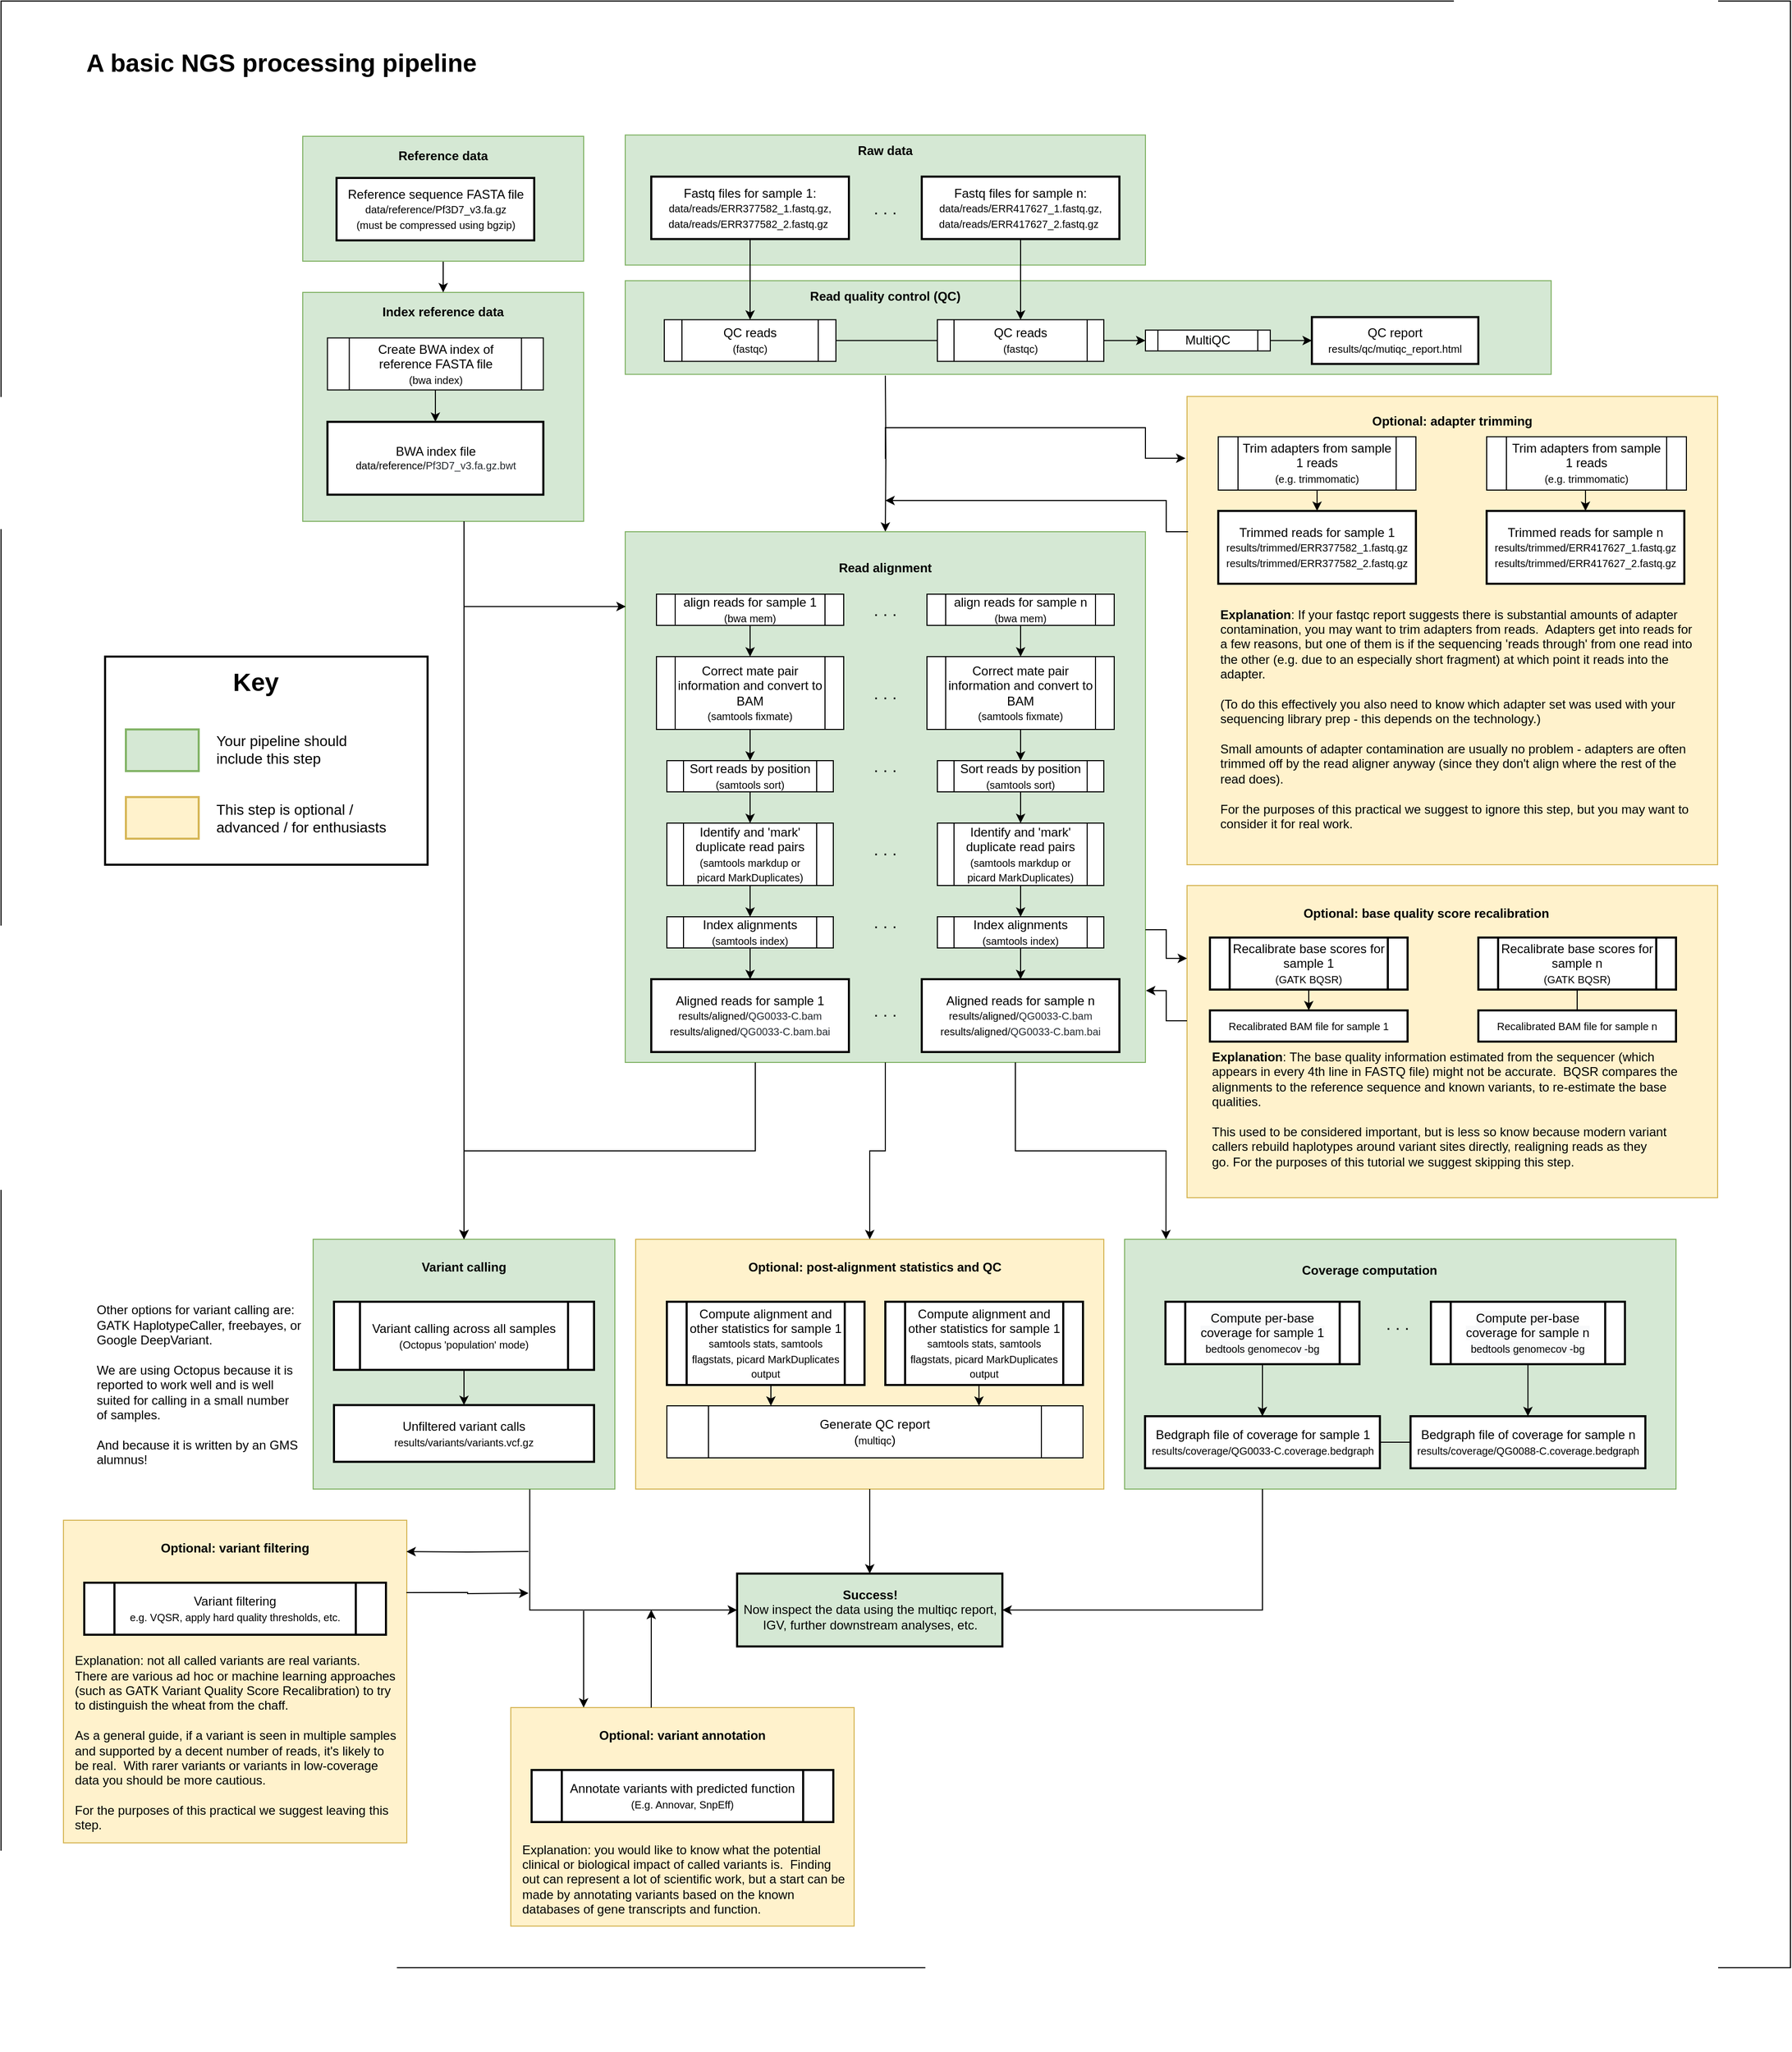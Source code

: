 <mxfile version="15.4.0" type="device"><diagram id="fxJrh484bXetOZvJ3pNJ" name="Page-1"><mxGraphModel dx="2380" dy="1672" grid="1" gridSize="10" guides="1" tooltips="1" connect="1" arrows="1" fold="1" page="1" pageScale="1" pageWidth="2336" pageHeight="1654" math="0" shadow="0"><root><mxCell id="0"/><mxCell id="1" parent="0"/><mxCell id="Qa8R-0oVGtr3kmDPEAH8-1" value="" style="rounded=0;whiteSpace=wrap;html=1;" parent="1" vertex="1"><mxGeometry x="100" y="150" width="1720" height="1890" as="geometry"/></mxCell><mxCell id="f6eWk3jUgXj05mUYYoS8-84" value="" style="rounded=0;whiteSpace=wrap;html=1;fillColor=#d5e8d4;strokeColor=#82b366;" parent="1" vertex="1"><mxGeometry x="700" y="278.75" width="500" height="125" as="geometry"/></mxCell><mxCell id="f6eWk3jUgXj05mUYYoS8-69" value="" style="rounded=0;whiteSpace=wrap;html=1;fillColor=#d5e8d4;strokeColor=#82b366;" parent="1" vertex="1"><mxGeometry x="700" y="418.75" width="890" height="90" as="geometry"/></mxCell><mxCell id="f6eWk3jUgXj05mUYYoS8-78" style="edgeStyle=orthogonalEdgeStyle;rounded=0;orthogonalLoop=1;jettySize=auto;html=1;exitX=0.5;exitY=1;exitDx=0;exitDy=0;" parent="1" source="f6eWk3jUgXj05mUYYoS8-1" target="f6eWk3jUgXj05mUYYoS8-5" edge="1"><mxGeometry relative="1" as="geometry"/></mxCell><mxCell id="f6eWk3jUgXj05mUYYoS8-1" value="Fastq files for sample 1: &lt;font style=&quot;font-size: 10px&quot;&gt;data/reads/&lt;/font&gt;&lt;font style=&quot;font-size: 10px&quot;&gt;&lt;font style=&quot;font-size: 10px&quot;&gt;ERR377582_1.fastq.gz,&lt;/font&gt;&lt;br&gt;&lt;span style=&quot;font-size: 10px&quot;&gt;data/reads/ERR377582_2.fastq.gz&lt;/span&gt;&lt;/font&gt;&amp;nbsp;" style="rounded=0;whiteSpace=wrap;html=1;strokeWidth=2;" parent="1" vertex="1"><mxGeometry x="725" y="318.75" width="190" height="60" as="geometry"/></mxCell><mxCell id="f6eWk3jUgXj05mUYYoS8-83" style="edgeStyle=orthogonalEdgeStyle;rounded=0;orthogonalLoop=1;jettySize=auto;html=1;exitX=1;exitY=0.5;exitDx=0;exitDy=0;entryX=0;entryY=0.5;entryDx=0;entryDy=0;endArrow=none;endFill=0;" parent="1" source="f6eWk3jUgXj05mUYYoS8-5" target="f6eWk3jUgXj05mUYYoS8-6" edge="1"><mxGeometry relative="1" as="geometry"/></mxCell><mxCell id="f6eWk3jUgXj05mUYYoS8-5" value="QC reads&lt;br&gt;&lt;font style=&quot;font-size: 10px&quot;&gt;(fastqc)&lt;/font&gt;" style="shape=process;whiteSpace=wrap;html=1;backgroundOutline=1;" parent="1" vertex="1"><mxGeometry x="737.5" y="456.25" width="165" height="40" as="geometry"/></mxCell><mxCell id="f6eWk3jUgXj05mUYYoS8-82" style="edgeStyle=orthogonalEdgeStyle;rounded=0;orthogonalLoop=1;jettySize=auto;html=1;exitX=1;exitY=0.5;exitDx=0;exitDy=0;entryX=0;entryY=0.5;entryDx=0;entryDy=0;" parent="1" source="f6eWk3jUgXj05mUYYoS8-6" target="f6eWk3jUgXj05mUYYoS8-9" edge="1"><mxGeometry relative="1" as="geometry"/></mxCell><mxCell id="f6eWk3jUgXj05mUYYoS8-6" value="QC reads&lt;br&gt;&lt;font style=&quot;font-size: 10px&quot;&gt;(fastqc)&lt;/font&gt;" style="shape=process;whiteSpace=wrap;html=1;backgroundOutline=1;" parent="1" vertex="1"><mxGeometry x="1000" y="456.25" width="160" height="40" as="geometry"/></mxCell><mxCell id="f6eWk3jUgXj05mUYYoS8-71" style="edgeStyle=orthogonalEdgeStyle;rounded=0;orthogonalLoop=1;jettySize=auto;html=1;exitX=1;exitY=0.5;exitDx=0;exitDy=0;entryX=0;entryY=0.5;entryDx=0;entryDy=0;" parent="1" source="f6eWk3jUgXj05mUYYoS8-9" target="f6eWk3jUgXj05mUYYoS8-50" edge="1"><mxGeometry relative="1" as="geometry"/></mxCell><mxCell id="f6eWk3jUgXj05mUYYoS8-9" value="MultiQC" style="shape=process;whiteSpace=wrap;html=1;backgroundOutline=1;" parent="1" vertex="1"><mxGeometry x="1200" y="466.25" width="120" height="20" as="geometry"/></mxCell><mxCell id="f6eWk3jUgXj05mUYYoS8-50" value="QC report&lt;br&gt;&lt;font style=&quot;font-size: 10px&quot;&gt;results/qc/mutiqc_report.html&lt;/font&gt;" style="rounded=0;whiteSpace=wrap;html=1;strokeWidth=2;" parent="1" vertex="1"><mxGeometry x="1360" y="453.75" width="160" height="45" as="geometry"/></mxCell><mxCell id="f6eWk3jUgXj05mUYYoS8-79" style="edgeStyle=orthogonalEdgeStyle;rounded=0;orthogonalLoop=1;jettySize=auto;html=1;exitX=0.5;exitY=1;exitDx=0;exitDy=0;" parent="1" source="f6eWk3jUgXj05mUYYoS8-60" target="f6eWk3jUgXj05mUYYoS8-6" edge="1"><mxGeometry relative="1" as="geometry"/></mxCell><mxCell id="f6eWk3jUgXj05mUYYoS8-60" value="Fastq files for sample n: &lt;font style=&quot;font-size: 10px&quot;&gt;data/reads/&lt;/font&gt;&lt;font style=&quot;font-size: 10px&quot;&gt;&lt;font style=&quot;font-size: 10px&quot;&gt;ERR417627_1.fastq.gz,&lt;/font&gt;&lt;br&gt;&lt;span style=&quot;font-size: 10px&quot;&gt;data/reads/ERR417627_2.fastq.gz&lt;/span&gt;&lt;/font&gt;&amp;nbsp;" style="rounded=0;whiteSpace=wrap;html=1;strokeWidth=2;" parent="1" vertex="1"><mxGeometry x="985" y="318.75" width="190" height="60" as="geometry"/></mxCell><mxCell id="f6eWk3jUgXj05mUYYoS8-66" value="&lt;font style=&quot;font-size: 16px&quot;&gt;. . .&lt;/font&gt;" style="text;html=1;strokeColor=none;fillColor=none;align=center;verticalAlign=middle;whiteSpace=wrap;rounded=0;" parent="1" vertex="1"><mxGeometry x="920" y="333.75" width="60" height="30" as="geometry"/></mxCell><mxCell id="f6eWk3jUgXj05mUYYoS8-76" value="Read quality control (QC)" style="text;html=1;strokeColor=none;fillColor=none;align=center;verticalAlign=middle;whiteSpace=wrap;rounded=0;fontStyle=1" parent="1" vertex="1"><mxGeometry x="865" y="418.75" width="170" height="30" as="geometry"/></mxCell><mxCell id="f6eWk3jUgXj05mUYYoS8-85" value="Raw data" style="text;html=1;strokeColor=none;fillColor=none;align=center;verticalAlign=middle;whiteSpace=wrap;rounded=0;fontStyle=1" parent="1" vertex="1"><mxGeometry x="865" y="278.75" width="170" height="30" as="geometry"/></mxCell><mxCell id="f6eWk3jUgXj05mUYYoS8-135" value="&lt;b&gt;Success!&lt;/b&gt;&lt;br&gt;Now inspect the data using the multiqc report, IGV, further downstream analyses, etc." style="rounded=0;whiteSpace=wrap;html=1;fillColor=#d5e8d4;strokeColor=#000000;strokeWidth=2;" parent="1" vertex="1"><mxGeometry x="807.5" y="1661.25" width="255" height="70" as="geometry"/></mxCell><mxCell id="Qa8R-0oVGtr3kmDPEAH8-2" value="&lt;font style=&quot;font-size: 24px&quot;&gt;A basic NGS processing pipeline&lt;/font&gt;" style="text;html=1;strokeColor=none;fillColor=none;align=left;verticalAlign=middle;whiteSpace=wrap;rounded=0;fontStyle=1" parent="1" vertex="1"><mxGeometry x="180" y="200" width="550" height="20" as="geometry"/></mxCell><mxCell id="3HXiDdzCar0DGWre1HSs-15" value="" style="group" vertex="1" connectable="0" parent="1"><mxGeometry x="1240" y="530" width="510" height="450" as="geometry"/></mxCell><mxCell id="3HXiDdzCar0DGWre1HSs-6" value="" style="rounded=0;whiteSpace=wrap;html=1;fillColor=#fff2cc;strokeColor=#d6b656;" vertex="1" parent="3HXiDdzCar0DGWre1HSs-15"><mxGeometry width="510" height="450" as="geometry"/></mxCell><mxCell id="3HXiDdzCar0DGWre1HSs-7" value="Optional: adapter trimming" style="text;html=1;strokeColor=none;fillColor=none;align=center;verticalAlign=middle;whiteSpace=wrap;rounded=0;fontStyle=1" vertex="1" parent="3HXiDdzCar0DGWre1HSs-15"><mxGeometry x="170" y="8.75" width="170" height="30" as="geometry"/></mxCell><mxCell id="3HXiDdzCar0DGWre1HSs-23" style="edgeStyle=orthogonalEdgeStyle;rounded=0;orthogonalLoop=1;jettySize=auto;html=1;exitX=0.5;exitY=1;exitDx=0;exitDy=0;entryX=0.5;entryY=0;entryDx=0;entryDy=0;" edge="1" parent="3HXiDdzCar0DGWre1HSs-15" source="3HXiDdzCar0DGWre1HSs-8" target="3HXiDdzCar0DGWre1HSs-11"><mxGeometry relative="1" as="geometry"/></mxCell><mxCell id="3HXiDdzCar0DGWre1HSs-8" value="Trim adapters from sample 1 reads&lt;br&gt;&lt;font style=&quot;font-size: 10px&quot;&gt;(e.g. trimmomatic)&lt;/font&gt;" style="shape=process;whiteSpace=wrap;html=1;backgroundOutline=1;" vertex="1" parent="3HXiDdzCar0DGWre1HSs-15"><mxGeometry x="30" y="38.75" width="190" height="51.25" as="geometry"/></mxCell><mxCell id="3HXiDdzCar0DGWre1HSs-25" style="edgeStyle=orthogonalEdgeStyle;rounded=0;orthogonalLoop=1;jettySize=auto;html=1;exitX=0.5;exitY=1;exitDx=0;exitDy=0;entryX=0.5;entryY=0;entryDx=0;entryDy=0;" edge="1" parent="3HXiDdzCar0DGWre1HSs-15" source="3HXiDdzCar0DGWre1HSs-10" target="3HXiDdzCar0DGWre1HSs-12"><mxGeometry relative="1" as="geometry"/></mxCell><mxCell id="3HXiDdzCar0DGWre1HSs-10" value="Trim adapters from sample 1 reads&lt;br&gt;&lt;font style=&quot;font-size: 10px&quot;&gt;(e.g. trimmomatic)&lt;/font&gt;" style="shape=process;whiteSpace=wrap;html=1;backgroundOutline=1;" vertex="1" parent="3HXiDdzCar0DGWre1HSs-15"><mxGeometry x="288" y="38.75" width="192" height="51.25" as="geometry"/></mxCell><mxCell id="3HXiDdzCar0DGWre1HSs-11" value="Trimmed reads for sample 1&lt;br&gt;&lt;font style=&quot;font-size: 10px&quot;&gt;results/trimmed/ERR377582_1.fastq.gz&lt;span style=&quot;color: rgb(36 , 41 , 47) ; font-family: , &amp;#34;blinkmacsystemfont&amp;#34; , &amp;#34;segoe ui&amp;#34; , &amp;#34;helvetica&amp;#34; , &amp;#34;arial&amp;#34; , sans-serif , &amp;#34;apple color emoji&amp;#34; , &amp;#34;segoe ui emoji&amp;#34; ; text-align: left ; background-color: rgb(255 , 255 , 255)&quot;&gt;&lt;br&gt;&lt;/span&gt;results/trimmed/ERR377582_2.fastq.gz&lt;br&gt;&lt;/font&gt;" style="rounded=0;whiteSpace=wrap;html=1;strokeWidth=2;" vertex="1" parent="3HXiDdzCar0DGWre1HSs-15"><mxGeometry x="30" y="110" width="190" height="70" as="geometry"/></mxCell><mxCell id="3HXiDdzCar0DGWre1HSs-12" value="Trimmed reads for sample n&lt;br&gt;&lt;font style=&quot;font-size: 10px&quot;&gt;results/trimmed/ERR417627_1.fastq.gz&lt;span style=&quot;color: rgb(36 , 41 , 47) ; font-family: , &amp;#34;blinkmacsystemfont&amp;#34; , &amp;#34;segoe ui&amp;#34; , &amp;#34;helvetica&amp;#34; , &amp;#34;arial&amp;#34; , sans-serif , &amp;#34;apple color emoji&amp;#34; , &amp;#34;segoe ui emoji&amp;#34; ; text-align: left ; background-color: rgb(255 , 255 , 255)&quot;&gt;&lt;br&gt;&lt;/span&gt;results/trimmed/ERR417627_2.fastq.gz&lt;br&gt;&lt;/font&gt;" style="rounded=0;whiteSpace=wrap;html=1;strokeWidth=2;" vertex="1" parent="3HXiDdzCar0DGWre1HSs-15"><mxGeometry x="288" y="110" width="190" height="70" as="geometry"/></mxCell><mxCell id="3HXiDdzCar0DGWre1HSs-14" value="&lt;b&gt;Explanation&lt;/b&gt;: If your fastqc report suggests there is substantial amounts of adapter contamination, you may want to trim adapters from reads.&amp;nbsp; Adapters get into reads for a few reasons, but one of them is if the sequencing 'reads through' from one read into the other (e.g. due to an especially short fragment) at which point it reads into the adapter.&lt;br&gt;&lt;br&gt;(To do this effectively you also need to know which adapter set was used with your sequencing library prep - this depends on the technology.)&lt;br&gt;&lt;br&gt;Small amounts of adapter contamination are usually no problem - adapters are often trimmed off by the read aligner anyway (since they don't align where the rest of the read does).&lt;br&gt;&lt;br&gt;For the purposes of this practical we suggest to ignore this step, but you may want to consider it for real work." style="text;html=1;strokeColor=none;fillColor=none;align=left;verticalAlign=middle;whiteSpace=wrap;rounded=0;" vertex="1" parent="3HXiDdzCar0DGWre1HSs-15"><mxGeometry x="30" y="190" width="460" height="240" as="geometry"/></mxCell><mxCell id="3HXiDdzCar0DGWre1HSs-28" value="" style="group" vertex="1" connectable="0" parent="1"><mxGeometry x="1180" y="1340" width="530" height="240" as="geometry"/></mxCell><mxCell id="f6eWk3jUgXj05mUYYoS8-93" value="" style="rounded=0;whiteSpace=wrap;html=1;fillColor=#d5e8d4;strokeColor=#82b366;" parent="3HXiDdzCar0DGWre1HSs-28" vertex="1"><mxGeometry width="530" height="240" as="geometry"/></mxCell><mxCell id="f6eWk3jUgXj05mUYYoS8-94" value="Coverage computation" style="text;html=1;strokeColor=none;fillColor=none;align=center;verticalAlign=middle;whiteSpace=wrap;rounded=0;fontStyle=1" parent="3HXiDdzCar0DGWre1HSs-28" vertex="1"><mxGeometry x="152.13" y="15" width="166.852" height="30" as="geometry"/></mxCell><mxCell id="f6eWk3jUgXj05mUYYoS8-127" value="&lt;span style=&quot;color: rgb(0 , 0 , 0) ; font-family: &amp;#34;helvetica&amp;#34; ; font-style: normal ; font-weight: 400 ; letter-spacing: normal ; text-align: center ; text-indent: 0px ; text-transform: none ; word-spacing: 0px ; background-color: rgb(248 , 249 , 250) ; display: inline ; float: none&quot;&gt;Compute per-base coverage for sample 1&lt;br&gt;&lt;font style=&quot;font-size: 10px&quot;&gt;bedtools genomecov -bg&lt;/font&gt;&lt;br&gt;&lt;/span&gt;" style="shape=process;whiteSpace=wrap;html=1;backgroundOutline=1;strokeWidth=2;align=center;" parent="3HXiDdzCar0DGWre1HSs-28" vertex="1"><mxGeometry x="39.259" y="60" width="186.481" height="60" as="geometry"/></mxCell><mxCell id="f6eWk3jUgXj05mUYYoS8-128" value="&lt;span style=&quot;color: rgb(0 , 0 , 0) ; font-family: &amp;#34;helvetica&amp;#34; ; font-size: 12px ; font-style: normal ; font-weight: 400 ; letter-spacing: normal ; text-align: center ; text-indent: 0px ; text-transform: none ; word-spacing: 0px ; background-color: rgb(248 , 249 , 250) ; display: inline ; float: none&quot;&gt;Compute per-base coverage for sample n&lt;br&gt;&lt;span style=&quot;font-size: 10px&quot;&gt;bedtools genomecov -bg&lt;/span&gt;&lt;br&gt;&lt;/span&gt;" style="shape=process;whiteSpace=wrap;html=1;backgroundOutline=1;strokeWidth=2;align=center;" parent="3HXiDdzCar0DGWre1HSs-28" vertex="1"><mxGeometry x="294.444" y="60" width="186.481" height="60" as="geometry"/></mxCell><mxCell id="f6eWk3jUgXj05mUYYoS8-131" value="Bedgraph file of coverage for sample 1&lt;br&gt;&lt;font style=&quot;font-size: 10px&quot;&gt;results/coverage/QG0033-C.coverage.bedgraph&lt;/font&gt;" style="rounded=0;whiteSpace=wrap;html=1;strokeWidth=2;" parent="3HXiDdzCar0DGWre1HSs-28" vertex="1"><mxGeometry x="19.63" y="170" width="225.741" height="50" as="geometry"/></mxCell><mxCell id="f6eWk3jUgXj05mUYYoS8-133" style="edgeStyle=orthogonalEdgeStyle;rounded=0;orthogonalLoop=1;jettySize=auto;html=1;exitX=0.5;exitY=1;exitDx=0;exitDy=0;endArrow=classic;endFill=1;" parent="3HXiDdzCar0DGWre1HSs-28" source="f6eWk3jUgXj05mUYYoS8-127" target="f6eWk3jUgXj05mUYYoS8-131" edge="1"><mxGeometry relative="1" as="geometry"/></mxCell><mxCell id="f6eWk3jUgXj05mUYYoS8-157" style="edgeStyle=orthogonalEdgeStyle;rounded=0;orthogonalLoop=1;jettySize=auto;html=1;exitX=0;exitY=0.5;exitDx=0;exitDy=0;entryX=1;entryY=0.5;entryDx=0;entryDy=0;endArrow=none;endFill=0;" parent="3HXiDdzCar0DGWre1HSs-28" source="f6eWk3jUgXj05mUYYoS8-132" target="f6eWk3jUgXj05mUYYoS8-131" edge="1"><mxGeometry relative="1" as="geometry"/></mxCell><mxCell id="f6eWk3jUgXj05mUYYoS8-132" value="Bedgraph file of coverage for sample n&lt;br&gt;&lt;font style=&quot;font-size: 10px&quot;&gt;results/coverage/QG0088-C.coverage.bedgraph&lt;/font&gt;" style="rounded=0;whiteSpace=wrap;html=1;strokeWidth=2;" parent="3HXiDdzCar0DGWre1HSs-28" vertex="1"><mxGeometry x="274.815" y="170" width="225.741" height="50" as="geometry"/></mxCell><mxCell id="f6eWk3jUgXj05mUYYoS8-134" style="edgeStyle=orthogonalEdgeStyle;rounded=0;orthogonalLoop=1;jettySize=auto;html=1;exitX=0.5;exitY=1;exitDx=0;exitDy=0;entryX=0.5;entryY=0;entryDx=0;entryDy=0;endArrow=classic;endFill=1;" parent="3HXiDdzCar0DGWre1HSs-28" source="f6eWk3jUgXj05mUYYoS8-128" target="f6eWk3jUgXj05mUYYoS8-132" edge="1"><mxGeometry relative="1" as="geometry"/></mxCell><mxCell id="f6eWk3jUgXj05mUYYoS8-151" value="&lt;font style=&quot;font-size: 16px&quot;&gt;. . .&lt;/font&gt;" style="text;html=1;strokeColor=none;fillColor=none;align=center;verticalAlign=middle;whiteSpace=wrap;rounded=0;" parent="3HXiDdzCar0DGWre1HSs-28" vertex="1"><mxGeometry x="232.611" y="66" width="58.889" height="30" as="geometry"/></mxCell><mxCell id="3HXiDdzCar0DGWre1HSs-29" value="" style="group" vertex="1" connectable="0" parent="1"><mxGeometry x="360" y="1340" width="400" height="350" as="geometry"/></mxCell><mxCell id="f6eWk3jUgXj05mUYYoS8-95" value="" style="rounded=0;whiteSpace=wrap;html=1;fillColor=#d5e8d4;strokeColor=#82b366;" parent="3HXiDdzCar0DGWre1HSs-29" vertex="1"><mxGeometry x="40" width="290" height="240" as="geometry"/></mxCell><mxCell id="f6eWk3jUgXj05mUYYoS8-96" value="Variant calling" style="text;html=1;strokeColor=none;fillColor=none;align=center;verticalAlign=middle;whiteSpace=wrap;rounded=0;fontStyle=1" parent="3HXiDdzCar0DGWre1HSs-29" vertex="1"><mxGeometry x="100" y="10.909" width="170" height="32.727" as="geometry"/></mxCell><mxCell id="f6eWk3jUgXj05mUYYoS8-116" value="Variant calling across all samples&lt;br&gt;&lt;font style=&quot;font-size: 10px&quot;&gt;(Octopus 'population' mode)&lt;/font&gt;" style="shape=process;whiteSpace=wrap;html=1;backgroundOutline=1;strokeWidth=2;align=center;" parent="3HXiDdzCar0DGWre1HSs-29" vertex="1"><mxGeometry x="60" y="60" width="250" height="65.45" as="geometry"/></mxCell><mxCell id="f6eWk3jUgXj05mUYYoS8-118" value="Unfiltered variant calls&lt;br&gt;&lt;font style=&quot;font-size: 10px&quot;&gt;results/variants/variants.vcf.gz&lt;/font&gt;" style="rounded=0;whiteSpace=wrap;html=1;strokeWidth=2;" parent="3HXiDdzCar0DGWre1HSs-29" vertex="1"><mxGeometry x="60" y="159.27" width="250" height="54.55" as="geometry"/></mxCell><mxCell id="f6eWk3jUgXj05mUYYoS8-119" style="edgeStyle=orthogonalEdgeStyle;rounded=0;orthogonalLoop=1;jettySize=auto;html=1;exitX=0.5;exitY=1;exitDx=0;exitDy=0;entryX=0.5;entryY=0;entryDx=0;entryDy=0;endArrow=classic;endFill=1;" parent="3HXiDdzCar0DGWre1HSs-29" source="f6eWk3jUgXj05mUYYoS8-116" target="f6eWk3jUgXj05mUYYoS8-118" edge="1"><mxGeometry relative="1" as="geometry"/></mxCell><mxCell id="3HXiDdzCar0DGWre1HSs-36" value="" style="group" vertex="1" connectable="0" parent="1"><mxGeometry x="390" y="430" width="270" height="318.75" as="geometry"/></mxCell><mxCell id="3HXiDdzCar0DGWre1HSs-48" value="" style="group" vertex="1" connectable="0" parent="3HXiDdzCar0DGWre1HSs-36"><mxGeometry width="270" height="220" as="geometry"/></mxCell><mxCell id="3HXiDdzCar0DGWre1HSs-37" value="" style="rounded=0;whiteSpace=wrap;html=1;fillColor=#d5e8d4;strokeColor=#82b366;" vertex="1" parent="3HXiDdzCar0DGWre1HSs-48"><mxGeometry width="270" height="220" as="geometry"/></mxCell><mxCell id="3HXiDdzCar0DGWre1HSs-39" value="Create BWA index of reference FASTA file&lt;br&gt;&lt;font style=&quot;font-size: 10px&quot;&gt;(bwa index)&lt;/font&gt;" style="shape=process;whiteSpace=wrap;html=1;backgroundOutline=1;" vertex="1" parent="3HXiDdzCar0DGWre1HSs-48"><mxGeometry x="23.75" y="43.75" width="207.5" height="50" as="geometry"/></mxCell><mxCell id="3HXiDdzCar0DGWre1HSs-41" value="&lt;font&gt;BWA index file&lt;/font&gt;&lt;font style=&quot;font-size: 10px&quot;&gt;&lt;span style=&quot;text-align: left&quot;&gt;&lt;br&gt;&lt;div style=&quot;text-align: left&quot;&gt;&lt;span style=&quot;color: rgb(0 , 0 , 0) ; text-align: center&quot;&gt;data/reference/&lt;/span&gt;&lt;span style=&quot;text-align: center ; background-color: rgb(255 , 255 , 255)&quot;&gt;&lt;font color=&quot;#24292f&quot;&gt;Pf3D7_v3.fa.gz.bwt&lt;/font&gt;&lt;/span&gt;&lt;/div&gt;&lt;/span&gt;&lt;/font&gt;" style="rounded=0;whiteSpace=wrap;html=1;strokeWidth=2;" vertex="1" parent="3HXiDdzCar0DGWre1HSs-48"><mxGeometry x="23.75" y="124.38" width="207.5" height="70" as="geometry"/></mxCell><mxCell id="3HXiDdzCar0DGWre1HSs-42" style="edgeStyle=orthogonalEdgeStyle;rounded=0;orthogonalLoop=1;jettySize=auto;html=1;exitX=0.5;exitY=1;exitDx=0;exitDy=0;entryX=0.5;entryY=0;entryDx=0;entryDy=0;endArrow=classic;endFill=1;" edge="1" parent="3HXiDdzCar0DGWre1HSs-48" source="3HXiDdzCar0DGWre1HSs-39" target="3HXiDdzCar0DGWre1HSs-41"><mxGeometry relative="1" as="geometry"/></mxCell><mxCell id="3HXiDdzCar0DGWre1HSs-43" value="Index reference data" style="text;html=1;strokeColor=none;fillColor=none;align=center;verticalAlign=middle;whiteSpace=wrap;rounded=0;fontStyle=1" vertex="1" parent="3HXiDdzCar0DGWre1HSs-48"><mxGeometry x="50" y="3.75" width="170" height="30" as="geometry"/></mxCell><mxCell id="3HXiDdzCar0DGWre1HSs-45" style="edgeStyle=orthogonalEdgeStyle;rounded=0;orthogonalLoop=1;jettySize=auto;html=1;exitX=0.5;exitY=1;exitDx=0;exitDy=0;entryX=0.5;entryY=0;entryDx=0;entryDy=0;" edge="1" parent="1" source="f6eWk3jUgXj05mUYYoS8-104" target="3HXiDdzCar0DGWre1HSs-37"><mxGeometry relative="1" as="geometry"/></mxCell><mxCell id="f6eWk3jUgXj05mUYYoS8-104" value="" style="rounded=0;whiteSpace=wrap;html=1;fillColor=#d5e8d4;strokeColor=#82b366;" parent="1" vertex="1"><mxGeometry x="390" y="280" width="270" height="120" as="geometry"/></mxCell><mxCell id="f6eWk3jUgXj05mUYYoS8-97" value="&lt;font&gt;Reference sequence FASTA file&lt;br&gt;&lt;/font&gt;&lt;span style=&quot;font-size: 10px&quot;&gt;data/reference/Pf3D7_v3.fa.gz&lt;br&gt;(must be compressed using bgzip)&lt;br&gt;&lt;/span&gt;" style="rounded=0;whiteSpace=wrap;html=1;strokeWidth=2;" parent="1" vertex="1"><mxGeometry x="422.5" y="320" width="190" height="60" as="geometry"/></mxCell><mxCell id="f6eWk3jUgXj05mUYYoS8-110" style="edgeStyle=orthogonalEdgeStyle;rounded=0;orthogonalLoop=1;jettySize=auto;html=1;exitX=0.5;exitY=1;exitDx=0;exitDy=0;entryX=0.5;entryY=0;entryDx=0;entryDy=0;endArrow=classic;endFill=1;" parent="1" source="f6eWk3jUgXj05mUYYoS8-101" edge="1"><mxGeometry relative="1" as="geometry"><mxPoint x="517.5" y="498.75" as="targetPoint"/></mxGeometry></mxCell><mxCell id="f6eWk3jUgXj05mUYYoS8-105" value="Reference data" style="text;html=1;strokeColor=none;fillColor=none;align=center;verticalAlign=middle;whiteSpace=wrap;rounded=0;fontStyle=1" parent="1" vertex="1"><mxGeometry x="440" y="283.75" width="170" height="30" as="geometry"/></mxCell><mxCell id="3HXiDdzCar0DGWre1HSs-46" value="" style="endArrow=classic;html=1;rounded=0;edgeStyle=orthogonalEdgeStyle;entryX=0.5;entryY=0;entryDx=0;entryDy=0;" edge="1" parent="1" target="f6eWk3jUgXj05mUYYoS8-72"><mxGeometry width="50" height="50" relative="1" as="geometry"><mxPoint x="950" y="510" as="sourcePoint"/><mxPoint x="890" y="570" as="targetPoint"/></mxGeometry></mxCell><mxCell id="3HXiDdzCar0DGWre1HSs-50" value="" style="group" vertex="1" connectable="0" parent="1"><mxGeometry x="960" y="660" width="250" height="510" as="geometry"/></mxCell><mxCell id="3HXiDdzCar0DGWre1HSs-30" value="" style="group" vertex="1" connectable="0" parent="3HXiDdzCar0DGWre1HSs-50"><mxGeometry x="-250" width="500" height="510" as="geometry"/></mxCell><mxCell id="f6eWk3jUgXj05mUYYoS8-72" value="" style="rounded=0;whiteSpace=wrap;html=1;fillColor=#d5e8d4;strokeColor=#82b366;" parent="3HXiDdzCar0DGWre1HSs-30" vertex="1"><mxGeometry x="-10" width="500" height="510" as="geometry"/></mxCell><mxCell id="f6eWk3jUgXj05mUYYoS8-16" value="align reads for sample 1&lt;br&gt;&lt;font style=&quot;font-size: 10px&quot;&gt;(bwa mem)&lt;/font&gt;" style="shape=process;whiteSpace=wrap;html=1;backgroundOutline=1;" parent="3HXiDdzCar0DGWre1HSs-30" vertex="1"><mxGeometry x="20" y="60" width="180" height="30" as="geometry"/></mxCell><mxCell id="f6eWk3jUgXj05mUYYoS8-28" value="Sort reads by position&lt;br&gt;&lt;font style=&quot;font-size: 10px&quot;&gt;(samtools sort)&lt;/font&gt;" style="shape=process;whiteSpace=wrap;html=1;backgroundOutline=1;" parent="3HXiDdzCar0DGWre1HSs-30" vertex="1"><mxGeometry x="30" y="220" width="160" height="30" as="geometry"/></mxCell><mxCell id="f6eWk3jUgXj05mUYYoS8-41" style="edgeStyle=orthogonalEdgeStyle;rounded=0;orthogonalLoop=1;jettySize=auto;html=1;exitX=0.5;exitY=1;exitDx=0;exitDy=0;entryX=0.5;entryY=0;entryDx=0;entryDy=0;" parent="3HXiDdzCar0DGWre1HSs-30" source="f6eWk3jUgXj05mUYYoS8-34" target="f6eWk3jUgXj05mUYYoS8-28" edge="1"><mxGeometry relative="1" as="geometry"/></mxCell><mxCell id="f6eWk3jUgXj05mUYYoS8-34" value="Correct mate pair information and convert to BAM&lt;br&gt;&lt;font style=&quot;font-size: 10px&quot;&gt;(samtools fixmate)&lt;/font&gt;" style="shape=process;whiteSpace=wrap;html=1;backgroundOutline=1;" parent="3HXiDdzCar0DGWre1HSs-30" vertex="1"><mxGeometry x="20" y="120" width="180" height="70" as="geometry"/></mxCell><mxCell id="f6eWk3jUgXj05mUYYoS8-25" style="edgeStyle=orthogonalEdgeStyle;rounded=0;orthogonalLoop=1;jettySize=auto;html=1;exitX=0.5;exitY=1;exitDx=0;exitDy=0;entryX=0.5;entryY=0;entryDx=0;entryDy=0;" parent="3HXiDdzCar0DGWre1HSs-30" source="f6eWk3jUgXj05mUYYoS8-16" target="f6eWk3jUgXj05mUYYoS8-34" edge="1"><mxGeometry relative="1" as="geometry"><mxPoint x="110" y="107.8" as="targetPoint"/></mxGeometry></mxCell><mxCell id="f6eWk3jUgXj05mUYYoS8-37" value="Identify and 'mark' duplicate read pairs&lt;br&gt;&lt;font style=&quot;font-size: 10px&quot;&gt;(samtools markdup or picard MarkDuplicates)&lt;/font&gt;" style="shape=process;whiteSpace=wrap;html=1;backgroundOutline=1;" parent="3HXiDdzCar0DGWre1HSs-30" vertex="1"><mxGeometry x="30" y="280" width="160" height="60" as="geometry"/></mxCell><mxCell id="f6eWk3jUgXj05mUYYoS8-42" style="edgeStyle=orthogonalEdgeStyle;rounded=0;orthogonalLoop=1;jettySize=auto;html=1;exitX=0.5;exitY=1;exitDx=0;exitDy=0;entryX=0.5;entryY=0;entryDx=0;entryDy=0;" parent="3HXiDdzCar0DGWre1HSs-30" source="f6eWk3jUgXj05mUYYoS8-28" target="f6eWk3jUgXj05mUYYoS8-37" edge="1"><mxGeometry relative="1" as="geometry"/></mxCell><mxCell id="f6eWk3jUgXj05mUYYoS8-44" value="Sort reads by position&lt;br&gt;&lt;font style=&quot;font-size: 10px&quot;&gt;(samtools sort)&lt;/font&gt;" style="shape=process;whiteSpace=wrap;html=1;backgroundOutline=1;" parent="3HXiDdzCar0DGWre1HSs-30" vertex="1"><mxGeometry x="290" y="220" width="160" height="30" as="geometry"/></mxCell><mxCell id="f6eWk3jUgXj05mUYYoS8-45" style="edgeStyle=orthogonalEdgeStyle;rounded=0;orthogonalLoop=1;jettySize=auto;html=1;exitX=0.5;exitY=1;exitDx=0;exitDy=0;entryX=0.5;entryY=0;entryDx=0;entryDy=0;" parent="3HXiDdzCar0DGWre1HSs-30" source="f6eWk3jUgXj05mUYYoS8-46" target="f6eWk3jUgXj05mUYYoS8-44" edge="1"><mxGeometry relative="1" as="geometry"/></mxCell><mxCell id="f6eWk3jUgXj05mUYYoS8-46" value="Correct mate pair information and convert to BAM&lt;br&gt;&lt;font style=&quot;font-size: 10px&quot;&gt;(samtools fixmate)&lt;/font&gt;" style="shape=process;whiteSpace=wrap;html=1;backgroundOutline=1;" parent="3HXiDdzCar0DGWre1HSs-30" vertex="1"><mxGeometry x="280" y="120" width="180" height="70" as="geometry"/></mxCell><mxCell id="f6eWk3jUgXj05mUYYoS8-47" value="Identify and 'mark' duplicate read pairs&lt;br&gt;&lt;font style=&quot;font-size: 10px&quot;&gt;(samtools markdup or picard MarkDuplicates)&lt;/font&gt;" style="shape=process;whiteSpace=wrap;html=1;backgroundOutline=1;" parent="3HXiDdzCar0DGWre1HSs-30" vertex="1"><mxGeometry x="290" y="280" width="160" height="60" as="geometry"/></mxCell><mxCell id="f6eWk3jUgXj05mUYYoS8-43" style="edgeStyle=orthogonalEdgeStyle;rounded=0;orthogonalLoop=1;jettySize=auto;html=1;exitX=0.5;exitY=1;exitDx=0;exitDy=0;entryX=0.5;entryY=0;entryDx=0;entryDy=0;" parent="3HXiDdzCar0DGWre1HSs-30" source="f6eWk3jUgXj05mUYYoS8-44" target="f6eWk3jUgXj05mUYYoS8-47" edge="1"><mxGeometry relative="1" as="geometry"/></mxCell><mxCell id="f6eWk3jUgXj05mUYYoS8-49" style="edgeStyle=orthogonalEdgeStyle;rounded=0;orthogonalLoop=1;jettySize=auto;html=1;exitX=0.5;exitY=1;exitDx=0;exitDy=0;entryX=0.5;entryY=0;entryDx=0;entryDy=0;" parent="3HXiDdzCar0DGWre1HSs-30" source="f6eWk3jUgXj05mUYYoS8-48" target="f6eWk3jUgXj05mUYYoS8-46" edge="1"><mxGeometry relative="1" as="geometry"/></mxCell><mxCell id="f6eWk3jUgXj05mUYYoS8-48" value="align reads for sample n&lt;br&gt;&lt;font style=&quot;font-size: 10px&quot;&gt;(bwa mem)&lt;/font&gt;" style="shape=process;whiteSpace=wrap;html=1;backgroundOutline=1;" parent="3HXiDdzCar0DGWre1HSs-30" vertex="1"><mxGeometry x="280" y="60" width="180" height="30" as="geometry"/></mxCell><mxCell id="f6eWk3jUgXj05mUYYoS8-52" value="&lt;font&gt;Index alignments&lt;br&gt;&lt;font style=&quot;font-size: 10px&quot;&gt;(samtools index)&lt;/font&gt;&lt;br&gt;&lt;/font&gt;" style="shape=process;whiteSpace=wrap;html=1;backgroundOutline=1;" parent="3HXiDdzCar0DGWre1HSs-30" vertex="1"><mxGeometry x="30" y="370" width="160" height="30" as="geometry"/></mxCell><mxCell id="f6eWk3jUgXj05mUYYoS8-53" style="edgeStyle=orthogonalEdgeStyle;rounded=0;orthogonalLoop=1;jettySize=auto;html=1;exitX=0.5;exitY=1;exitDx=0;exitDy=0;entryX=0.5;entryY=0;entryDx=0;entryDy=0;" parent="3HXiDdzCar0DGWre1HSs-30" source="f6eWk3jUgXj05mUYYoS8-37" target="f6eWk3jUgXj05mUYYoS8-52" edge="1"><mxGeometry relative="1" as="geometry"/></mxCell><mxCell id="f6eWk3jUgXj05mUYYoS8-54" value="&lt;font&gt;Index alignments&lt;br&gt;&lt;font style=&quot;font-size: 10px&quot;&gt;(samtools index)&lt;/font&gt;&lt;br&gt;&lt;/font&gt;" style="shape=process;whiteSpace=wrap;html=1;backgroundOutline=1;" parent="3HXiDdzCar0DGWre1HSs-30" vertex="1"><mxGeometry x="290" y="370" width="160" height="30" as="geometry"/></mxCell><mxCell id="f6eWk3jUgXj05mUYYoS8-55" style="edgeStyle=orthogonalEdgeStyle;rounded=0;orthogonalLoop=1;jettySize=auto;html=1;exitX=0.5;exitY=1;exitDx=0;exitDy=0;entryX=0.5;entryY=0;entryDx=0;entryDy=0;" parent="3HXiDdzCar0DGWre1HSs-30" source="f6eWk3jUgXj05mUYYoS8-47" target="f6eWk3jUgXj05mUYYoS8-54" edge="1"><mxGeometry relative="1" as="geometry"/></mxCell><mxCell id="f6eWk3jUgXj05mUYYoS8-56" value="Aligned reads for sample 1&lt;br&gt;&lt;font style=&quot;font-size: 10px&quot;&gt;results/aligned/&lt;span style=&quot;color: rgb(36 , 41 , 47) ; font-family: , &amp;#34;blinkmacsystemfont&amp;#34; , &amp;#34;segoe ui&amp;#34; , &amp;#34;helvetica&amp;#34; , &amp;#34;arial&amp;#34; , sans-serif , &amp;#34;apple color emoji&amp;#34; , &amp;#34;segoe ui emoji&amp;#34; ; text-align: left ; background-color: rgb(255 , 255 , 255)&quot;&gt;QG0033-C.bam&lt;br&gt;&lt;/span&gt;results/aligned/&lt;span style=&quot;color: rgb(36 , 41 , 47) ; font-family: , &amp;#34;blinkmacsystemfont&amp;#34; , &amp;#34;segoe ui&amp;#34; , &amp;#34;helvetica&amp;#34; , &amp;#34;arial&amp;#34; , sans-serif , &amp;#34;apple color emoji&amp;#34; , &amp;#34;segoe ui emoji&amp;#34; ; text-align: left ; background-color: rgb(255 , 255 , 255)&quot;&gt;QG0033-C.bam.bai&lt;/span&gt;&lt;/font&gt;" style="rounded=0;whiteSpace=wrap;html=1;strokeWidth=2;" parent="3HXiDdzCar0DGWre1HSs-30" vertex="1"><mxGeometry x="15" y="430" width="190" height="70" as="geometry"/></mxCell><mxCell id="f6eWk3jUgXj05mUYYoS8-57" style="edgeStyle=orthogonalEdgeStyle;rounded=0;orthogonalLoop=1;jettySize=auto;html=1;exitX=0.5;exitY=1;exitDx=0;exitDy=0;entryX=0.5;entryY=0;entryDx=0;entryDy=0;" parent="3HXiDdzCar0DGWre1HSs-30" source="f6eWk3jUgXj05mUYYoS8-52" target="f6eWk3jUgXj05mUYYoS8-56" edge="1"><mxGeometry relative="1" as="geometry"/></mxCell><mxCell id="f6eWk3jUgXj05mUYYoS8-67" value="&lt;font style=&quot;font-size: 16px&quot;&gt;. . .&lt;/font&gt;" style="text;html=1;strokeColor=none;fillColor=none;align=center;verticalAlign=middle;whiteSpace=wrap;rounded=0;" parent="3HXiDdzCar0DGWre1HSs-30" vertex="1"><mxGeometry x="210" y="445" width="60" height="30" as="geometry"/></mxCell><mxCell id="f6eWk3jUgXj05mUYYoS8-68" value="Aligned reads for sample n&lt;br&gt;&lt;font style=&quot;font-size: 10px&quot;&gt;results/aligned/&lt;span style=&quot;color: rgb(36 , 41 , 47) ; font-family: , &amp;#34;blinkmacsystemfont&amp;#34; , &amp;#34;segoe ui&amp;#34; , &amp;#34;helvetica&amp;#34; , &amp;#34;arial&amp;#34; , sans-serif , &amp;#34;apple color emoji&amp;#34; , &amp;#34;segoe ui emoji&amp;#34; ; text-align: left ; background-color: rgb(255 , 255 , 255)&quot;&gt;QG0033-C.bam&lt;br&gt;&lt;/span&gt;results/aligned/&lt;span style=&quot;color: rgb(36 , 41 , 47) ; font-family: , &amp;#34;blinkmacsystemfont&amp;#34; , &amp;#34;segoe ui&amp;#34; , &amp;#34;helvetica&amp;#34; , &amp;#34;arial&amp;#34; , sans-serif , &amp;#34;apple color emoji&amp;#34; , &amp;#34;segoe ui emoji&amp;#34; ; text-align: left ; background-color: rgb(255 , 255 , 255)&quot;&gt;QG0033-C.bam.bai&lt;/span&gt;&lt;/font&gt;" style="rounded=0;whiteSpace=wrap;html=1;strokeWidth=2;" parent="3HXiDdzCar0DGWre1HSs-30" vertex="1"><mxGeometry x="275" y="430" width="190" height="70" as="geometry"/></mxCell><mxCell id="f6eWk3jUgXj05mUYYoS8-74" style="edgeStyle=orthogonalEdgeStyle;rounded=0;orthogonalLoop=1;jettySize=auto;html=1;exitX=0.5;exitY=1;exitDx=0;exitDy=0;entryX=0.5;entryY=0;entryDx=0;entryDy=0;" parent="3HXiDdzCar0DGWre1HSs-30" source="f6eWk3jUgXj05mUYYoS8-54" target="f6eWk3jUgXj05mUYYoS8-68" edge="1"><mxGeometry relative="1" as="geometry"/></mxCell><mxCell id="f6eWk3jUgXj05mUYYoS8-77" value="Read alignment" style="text;html=1;strokeColor=none;fillColor=none;align=center;verticalAlign=middle;whiteSpace=wrap;rounded=0;fontStyle=1" parent="3HXiDdzCar0DGWre1HSs-30" vertex="1"><mxGeometry x="155" y="20" width="170" height="30" as="geometry"/></mxCell><mxCell id="f6eWk3jUgXj05mUYYoS8-88" value="&lt;font style=&quot;font-size: 16px&quot;&gt;. . .&lt;/font&gt;" style="text;html=1;strokeColor=none;fillColor=none;align=center;verticalAlign=middle;whiteSpace=wrap;rounded=0;" parent="3HXiDdzCar0DGWre1HSs-30" vertex="1"><mxGeometry x="210" y="60" width="60" height="30" as="geometry"/></mxCell><mxCell id="f6eWk3jUgXj05mUYYoS8-89" value="&lt;font style=&quot;font-size: 16px&quot;&gt;. . .&lt;/font&gt;" style="text;html=1;strokeColor=none;fillColor=none;align=center;verticalAlign=middle;whiteSpace=wrap;rounded=0;" parent="3HXiDdzCar0DGWre1HSs-30" vertex="1"><mxGeometry x="210" y="140" width="60" height="30" as="geometry"/></mxCell><mxCell id="f6eWk3jUgXj05mUYYoS8-90" value="&lt;font style=&quot;font-size: 16px&quot;&gt;. . .&lt;/font&gt;" style="text;html=1;strokeColor=none;fillColor=none;align=center;verticalAlign=middle;whiteSpace=wrap;rounded=0;" parent="3HXiDdzCar0DGWre1HSs-30" vertex="1"><mxGeometry x="210" y="210" width="60" height="30" as="geometry"/></mxCell><mxCell id="f6eWk3jUgXj05mUYYoS8-91" value="&lt;font style=&quot;font-size: 16px&quot;&gt;. . .&lt;/font&gt;" style="text;html=1;strokeColor=none;fillColor=none;align=center;verticalAlign=middle;whiteSpace=wrap;rounded=0;" parent="3HXiDdzCar0DGWre1HSs-30" vertex="1"><mxGeometry x="210" y="290" width="60" height="30" as="geometry"/></mxCell><mxCell id="f6eWk3jUgXj05mUYYoS8-92" value="&lt;font style=&quot;font-size: 16px&quot;&gt;. . .&lt;/font&gt;" style="text;html=1;strokeColor=none;fillColor=none;align=center;verticalAlign=middle;whiteSpace=wrap;rounded=0;" parent="3HXiDdzCar0DGWre1HSs-30" vertex="1"><mxGeometry x="210" y="360" width="60" height="30" as="geometry"/></mxCell><mxCell id="3HXiDdzCar0DGWre1HSs-51" value="" style="endArrow=classic;html=1;rounded=0;edgeStyle=orthogonalEdgeStyle;entryX=-0.003;entryY=0.132;entryDx=0;entryDy=0;entryPerimeter=0;" edge="1" parent="1" target="3HXiDdzCar0DGWre1HSs-6"><mxGeometry width="50" height="50" relative="1" as="geometry"><mxPoint x="950" y="590" as="sourcePoint"/><mxPoint x="1000" y="540" as="targetPoint"/><Array as="points"><mxPoint x="950" y="560"/><mxPoint x="1200" y="560"/><mxPoint x="1200" y="589"/></Array></mxGeometry></mxCell><mxCell id="3HXiDdzCar0DGWre1HSs-53" value="" style="group;fillColor=#fff2cc;strokeColor=#d6b656;" vertex="1" connectable="0" parent="1"><mxGeometry x="710" y="1340" width="450" height="240" as="geometry"/></mxCell><mxCell id="3HXiDdzCar0DGWre1HSs-54" value="" style="rounded=0;whiteSpace=wrap;html=1;fillColor=#fff2cc;strokeColor=#d6b656;" vertex="1" parent="3HXiDdzCar0DGWre1HSs-53"><mxGeometry width="450" height="240" as="geometry"/></mxCell><mxCell id="3HXiDdzCar0DGWre1HSs-55" value="Optional: post-alignment statistics and QC" style="text;html=1;strokeColor=none;fillColor=none;align=center;verticalAlign=middle;whiteSpace=wrap;rounded=0;fontStyle=1" vertex="1" parent="3HXiDdzCar0DGWre1HSs-53"><mxGeometry x="95" y="10.91" width="270" height="32.73" as="geometry"/></mxCell><mxCell id="3HXiDdzCar0DGWre1HSs-62" style="edgeStyle=orthogonalEdgeStyle;rounded=0;orthogonalLoop=1;jettySize=auto;html=1;exitX=0.5;exitY=1;exitDx=0;exitDy=0;entryX=0.25;entryY=0;entryDx=0;entryDy=0;" edge="1" parent="3HXiDdzCar0DGWre1HSs-53" source="3HXiDdzCar0DGWre1HSs-56" target="3HXiDdzCar0DGWre1HSs-60"><mxGeometry relative="1" as="geometry"/></mxCell><mxCell id="3HXiDdzCar0DGWre1HSs-56" value="Compute alignment and other statistics for sample 1&lt;br&gt;&lt;font style=&quot;font-size: 10px&quot;&gt;samtools stats, samtools flagstats, picard MarkDuplicates output&lt;/font&gt;" style="shape=process;whiteSpace=wrap;html=1;backgroundOutline=1;strokeWidth=2;align=center;" vertex="1" parent="3HXiDdzCar0DGWre1HSs-53"><mxGeometry x="30" y="60" width="190" height="80" as="geometry"/></mxCell><mxCell id="3HXiDdzCar0DGWre1HSs-63" style="edgeStyle=orthogonalEdgeStyle;rounded=0;orthogonalLoop=1;jettySize=auto;html=1;exitX=0.5;exitY=1;exitDx=0;exitDy=0;entryX=0.75;entryY=0;entryDx=0;entryDy=0;" edge="1" parent="3HXiDdzCar0DGWre1HSs-53" source="3HXiDdzCar0DGWre1HSs-59" target="3HXiDdzCar0DGWre1HSs-60"><mxGeometry relative="1" as="geometry"/></mxCell><mxCell id="3HXiDdzCar0DGWre1HSs-59" value="Compute alignment and other statistics for sample 1&lt;br&gt;&lt;font style=&quot;font-size: 10px&quot;&gt;samtools stats, samtools flagstats, picard MarkDuplicates output&lt;/font&gt;" style="shape=process;whiteSpace=wrap;html=1;backgroundOutline=1;strokeWidth=2;align=center;" vertex="1" parent="3HXiDdzCar0DGWre1HSs-53"><mxGeometry x="240" y="60" width="190" height="80" as="geometry"/></mxCell><mxCell id="3HXiDdzCar0DGWre1HSs-60" value="Generate QC report&lt;br&gt;(&lt;font style=&quot;font-size: 10px&quot;&gt;multiqc&lt;/font&gt;)" style="shape=process;whiteSpace=wrap;html=1;backgroundOutline=1;" vertex="1" parent="3HXiDdzCar0DGWre1HSs-53"><mxGeometry x="30" y="160" width="400" height="50" as="geometry"/></mxCell><mxCell id="3HXiDdzCar0DGWre1HSs-64" style="edgeStyle=orthogonalEdgeStyle;rounded=0;orthogonalLoop=1;jettySize=auto;html=1;exitX=0.25;exitY=1;exitDx=0;exitDy=0;entryX=0.5;entryY=0;entryDx=0;entryDy=0;" edge="1" parent="1" source="f6eWk3jUgXj05mUYYoS8-72" target="f6eWk3jUgXj05mUYYoS8-95"><mxGeometry relative="1" as="geometry"/></mxCell><mxCell id="3HXiDdzCar0DGWre1HSs-65" style="edgeStyle=orthogonalEdgeStyle;rounded=0;orthogonalLoop=1;jettySize=auto;html=1;exitX=0.5;exitY=1;exitDx=0;exitDy=0;entryX=0.5;entryY=0;entryDx=0;entryDy=0;" edge="1" parent="1" source="f6eWk3jUgXj05mUYYoS8-72" target="3HXiDdzCar0DGWre1HSs-54"><mxGeometry relative="1" as="geometry"/></mxCell><mxCell id="3HXiDdzCar0DGWre1HSs-66" style="edgeStyle=orthogonalEdgeStyle;rounded=0;orthogonalLoop=1;jettySize=auto;html=1;exitX=0.75;exitY=1;exitDx=0;exitDy=0;entryX=0.075;entryY=0;entryDx=0;entryDy=0;entryPerimeter=0;" edge="1" parent="1" source="f6eWk3jUgXj05mUYYoS8-72" target="f6eWk3jUgXj05mUYYoS8-93"><mxGeometry relative="1" as="geometry"/></mxCell><mxCell id="3HXiDdzCar0DGWre1HSs-68" value="Other options for variant calling are: GATK HaplotypeCaller, freebayes, or Google DeepVariant.&lt;br&gt;&lt;br&gt;We are using Octopus because it is reported to work well and is well suited for calling in a small number of samples. &lt;br&gt;&lt;br&gt;And because it is written by an GMS alumnus!" style="text;html=1;strokeColor=none;fillColor=none;align=left;verticalAlign=middle;whiteSpace=wrap;rounded=0;" vertex="1" parent="1"><mxGeometry x="190" y="1400" width="200" height="160" as="geometry"/></mxCell><mxCell id="3HXiDdzCar0DGWre1HSs-77" value="" style="group" vertex="1" connectable="0" parent="1"><mxGeometry x="160" y="1610" width="330" height="330" as="geometry"/></mxCell><mxCell id="3HXiDdzCar0DGWre1HSs-71" value="" style="rounded=0;whiteSpace=wrap;html=1;fillColor=#fff2cc;strokeColor=#d6b656;" vertex="1" parent="3HXiDdzCar0DGWre1HSs-77"><mxGeometry width="330" height="310" as="geometry"/></mxCell><mxCell id="3HXiDdzCar0DGWre1HSs-72" value="Optional: variant filtering" style="text;html=1;strokeColor=none;fillColor=none;align=center;verticalAlign=middle;whiteSpace=wrap;rounded=0;fontStyle=1" vertex="1" parent="3HXiDdzCar0DGWre1HSs-77"><mxGeometry x="80" y="10.909" width="170" height="32.727" as="geometry"/></mxCell><mxCell id="3HXiDdzCar0DGWre1HSs-73" value="Variant filtering&lt;br&gt;&lt;font style=&quot;font-size: 10px&quot;&gt;e.g. VQSR, apply hard quality thresholds, etc.&lt;/font&gt;" style="shape=process;whiteSpace=wrap;html=1;backgroundOutline=1;strokeWidth=2;align=center;" vertex="1" parent="3HXiDdzCar0DGWre1HSs-77"><mxGeometry x="20" y="60" width="290" height="50" as="geometry"/></mxCell><mxCell id="3HXiDdzCar0DGWre1HSs-76" value="Explanation: not all called variants are real variants.&amp;nbsp; There are various ad hoc or machine learning approaches (such as GATK Variant Quality Score Recalibration) to try to distinguish the wheat from the chaff.&amp;nbsp;&lt;br&gt;&lt;br&gt;As a general guide, if a variant is seen in multiple samples and supported by a decent number of reads, it's likely to be real.&amp;nbsp; With rarer variants or variants in low-coverage data you should be more cautious. &lt;br&gt;&lt;br&gt;For the purposes of this practical we suggest leaving this step." style="text;html=1;strokeColor=none;fillColor=none;align=left;verticalAlign=middle;whiteSpace=wrap;rounded=0;" vertex="1" parent="3HXiDdzCar0DGWre1HSs-77"><mxGeometry x="8.75" y="120" width="312.5" height="188.75" as="geometry"/></mxCell><mxCell id="3HXiDdzCar0DGWre1HSs-78" style="edgeStyle=orthogonalEdgeStyle;rounded=0;orthogonalLoop=1;jettySize=auto;html=1;exitX=0.718;exitY=1.001;exitDx=0;exitDy=0;entryX=0;entryY=0.5;entryDx=0;entryDy=0;exitPerimeter=0;" edge="1" parent="1" source="f6eWk3jUgXj05mUYYoS8-95" target="f6eWk3jUgXj05mUYYoS8-135"><mxGeometry relative="1" as="geometry"><Array as="points"><mxPoint x="608" y="1696"/></Array></mxGeometry></mxCell><mxCell id="3HXiDdzCar0DGWre1HSs-79" style="edgeStyle=orthogonalEdgeStyle;rounded=0;orthogonalLoop=1;jettySize=auto;html=1;exitX=0.5;exitY=1;exitDx=0;exitDy=0;entryX=0.5;entryY=0;entryDx=0;entryDy=0;" edge="1" parent="1" source="3HXiDdzCar0DGWre1HSs-54" target="f6eWk3jUgXj05mUYYoS8-135"><mxGeometry relative="1" as="geometry"/></mxCell><mxCell id="3HXiDdzCar0DGWre1HSs-80" style="edgeStyle=orthogonalEdgeStyle;rounded=0;orthogonalLoop=1;jettySize=auto;html=1;exitX=0.25;exitY=1;exitDx=0;exitDy=0;entryX=1;entryY=0.5;entryDx=0;entryDy=0;" edge="1" parent="1" source="f6eWk3jUgXj05mUYYoS8-93" target="f6eWk3jUgXj05mUYYoS8-135"><mxGeometry relative="1" as="geometry"/></mxCell><mxCell id="3HXiDdzCar0DGWre1HSs-81" value="" style="endArrow=classic;html=1;rounded=0;edgeStyle=orthogonalEdgeStyle;entryX=0.999;entryY=0.097;entryDx=0;entryDy=0;entryPerimeter=0;" edge="1" parent="1" target="3HXiDdzCar0DGWre1HSs-71"><mxGeometry width="50" height="50" relative="1" as="geometry"><mxPoint x="607" y="1640" as="sourcePoint"/><mxPoint x="520" y="1640" as="targetPoint"/></mxGeometry></mxCell><mxCell id="3HXiDdzCar0DGWre1HSs-82" value="" style="endArrow=classic;html=1;rounded=0;edgeStyle=orthogonalEdgeStyle;exitX=0.999;exitY=0.224;exitDx=0;exitDy=0;exitPerimeter=0;" edge="1" parent="1" source="3HXiDdzCar0DGWre1HSs-71"><mxGeometry width="50" height="50" relative="1" as="geometry"><mxPoint x="520" y="1680" as="sourcePoint"/><mxPoint x="607" y="1680" as="targetPoint"/></mxGeometry></mxCell><mxCell id="3HXiDdzCar0DGWre1HSs-83" value="" style="group;fillColor=#fff2cc;strokeColor=#d6b656;container=0;" vertex="1" connectable="0" parent="1"><mxGeometry x="1240" y="1000" width="510" height="300" as="geometry"/></mxCell><mxCell id="3HXiDdzCar0DGWre1HSs-85" value="Optional: base quality score recalibration" style="text;html=1;strokeColor=none;fillColor=none;align=center;verticalAlign=middle;whiteSpace=wrap;rounded=0;fontStyle=1" vertex="1" parent="1"><mxGeometry x="1335" y="1010.91" width="270" height="32.73" as="geometry"/></mxCell><mxCell id="3HXiDdzCar0DGWre1HSs-95" style="edgeStyle=orthogonalEdgeStyle;rounded=0;orthogonalLoop=1;jettySize=auto;html=1;exitX=0.5;exitY=1;exitDx=0;exitDy=0;entryX=0.5;entryY=0;entryDx=0;entryDy=0;" edge="1" parent="1" source="3HXiDdzCar0DGWre1HSs-87" target="3HXiDdzCar0DGWre1HSs-92"><mxGeometry relative="1" as="geometry"/></mxCell><mxCell id="3HXiDdzCar0DGWre1HSs-87" value="Recalibrate base scores for sample 1&lt;br&gt;&lt;font style=&quot;font-size: 10px&quot;&gt;(GATK BQSR)&lt;/font&gt;" style="shape=process;whiteSpace=wrap;html=1;backgroundOutline=1;strokeWidth=2;align=center;" vertex="1" parent="1"><mxGeometry x="1262" y="1050" width="190" height="50" as="geometry"/></mxCell><mxCell id="3HXiDdzCar0DGWre1HSs-96" style="edgeStyle=orthogonalEdgeStyle;rounded=0;orthogonalLoop=1;jettySize=auto;html=1;exitX=0.5;exitY=1;exitDx=0;exitDy=0;" edge="1" parent="1" source="3HXiDdzCar0DGWre1HSs-91"><mxGeometry relative="1" as="geometry"><mxPoint x="1615" y="1130.0" as="targetPoint"/></mxGeometry></mxCell><mxCell id="3HXiDdzCar0DGWre1HSs-91" value="Recalibrate base scores for sample n&lt;br&gt;&lt;font style=&quot;font-size: 10px&quot;&gt;(GATK BQSR)&lt;/font&gt;" style="shape=process;whiteSpace=wrap;html=1;backgroundOutline=1;strokeWidth=2;align=center;" vertex="1" parent="1"><mxGeometry x="1520" y="1050" width="190" height="50" as="geometry"/></mxCell><mxCell id="3HXiDdzCar0DGWre1HSs-106" style="edgeStyle=orthogonalEdgeStyle;rounded=0;orthogonalLoop=1;jettySize=auto;html=1;entryX=1.001;entryY=0.864;entryDx=0;entryDy=0;entryPerimeter=0;" edge="1" parent="1" target="f6eWk3jUgXj05mUYYoS8-72"><mxGeometry relative="1" as="geometry"><mxPoint x="1200" y="1149.98" as="targetPoint"/><mxPoint x="1240" y="1130" as="sourcePoint"/><Array as="points"><mxPoint x="1220" y="1130"/><mxPoint x="1220" y="1101"/><mxPoint x="1201" y="1101"/></Array></mxGeometry></mxCell><mxCell id="3HXiDdzCar0DGWre1HSs-92" value="&lt;font style=&quot;font-size: 10px&quot;&gt;Recalibrated BAM file for sample 1&lt;br&gt;&lt;/font&gt;" style="rounded=0;whiteSpace=wrap;html=1;strokeWidth=2;" vertex="1" parent="1"><mxGeometry x="1262" y="1120" width="190" height="30" as="geometry"/></mxCell><mxCell id="3HXiDdzCar0DGWre1HSs-94" value="&lt;font style=&quot;font-size: 10px&quot;&gt;Recalibrated BAM file for sample n&lt;br&gt;&lt;/font&gt;" style="rounded=0;whiteSpace=wrap;html=1;strokeWidth=2;" vertex="1" parent="1"><mxGeometry x="1520" y="1120" width="190" height="30" as="geometry"/></mxCell><mxCell id="3HXiDdzCar0DGWre1HSs-98" value="" style="group" vertex="1" connectable="0" parent="1"><mxGeometry x="590" y="1790" width="330" height="330" as="geometry"/></mxCell><mxCell id="3HXiDdzCar0DGWre1HSs-99" value="" style="rounded=0;whiteSpace=wrap;html=1;fillColor=#fff2cc;strokeColor=#d6b656;" vertex="1" parent="3HXiDdzCar0DGWre1HSs-98"><mxGeometry width="330" height="210" as="geometry"/></mxCell><mxCell id="3HXiDdzCar0DGWre1HSs-100" value="Optional: variant annotation" style="text;html=1;strokeColor=none;fillColor=none;align=center;verticalAlign=middle;whiteSpace=wrap;rounded=0;fontStyle=1" vertex="1" parent="3HXiDdzCar0DGWre1HSs-98"><mxGeometry x="80" y="10.909" width="170" height="32.727" as="geometry"/></mxCell><mxCell id="3HXiDdzCar0DGWre1HSs-101" value="Annotate variants with predicted function&lt;br&gt;&lt;font style=&quot;font-size: 10px&quot;&gt;(E.g. Annovar, SnpEff)&lt;/font&gt;" style="shape=process;whiteSpace=wrap;html=1;backgroundOutline=1;strokeWidth=2;align=center;" vertex="1" parent="3HXiDdzCar0DGWre1HSs-98"><mxGeometry x="20" y="60" width="290" height="50" as="geometry"/></mxCell><mxCell id="3HXiDdzCar0DGWre1HSs-102" value="Explanation: you would like to know what the potential clinical or biological impact of called variants is.&amp;nbsp; Finding out can represent a lot of scientific work, but a start can be made by annotating variants based on the known databases of gene transcripts and function." style="text;html=1;strokeColor=none;fillColor=none;align=left;verticalAlign=middle;whiteSpace=wrap;rounded=0;" vertex="1" parent="3HXiDdzCar0DGWre1HSs-98"><mxGeometry x="8.75" y="125.63" width="312.5" height="78.75" as="geometry"/></mxCell><mxCell id="3HXiDdzCar0DGWre1HSs-103" value="" style="endArrow=classic;html=1;rounded=0;edgeStyle=orthogonalEdgeStyle;" edge="1" parent="1"><mxGeometry width="50" height="50" relative="1" as="geometry"><mxPoint x="660" y="1697" as="sourcePoint"/><mxPoint x="660" y="1790" as="targetPoint"/></mxGeometry></mxCell><mxCell id="3HXiDdzCar0DGWre1HSs-104" value="" style="endArrow=classic;html=1;rounded=0;edgeStyle=orthogonalEdgeStyle;exitX=0.409;exitY=0;exitDx=0;exitDy=0;exitPerimeter=0;" edge="1" parent="1" source="3HXiDdzCar0DGWre1HSs-99"><mxGeometry width="50" height="50" relative="1" as="geometry"><mxPoint x="725" y="1766" as="sourcePoint"/><mxPoint x="725" y="1696" as="targetPoint"/></mxGeometry></mxCell><mxCell id="3HXiDdzCar0DGWre1HSs-105" value="" style="endArrow=classic;html=1;rounded=0;edgeStyle=orthogonalEdgeStyle;exitX=1;exitY=0.75;exitDx=0;exitDy=0;" edge="1" parent="1" source="f6eWk3jUgXj05mUYYoS8-72"><mxGeometry width="50" height="50" relative="1" as="geometry"><mxPoint x="1200" y="1085" as="sourcePoint"/><mxPoint x="1240" y="1070" as="targetPoint"/><Array as="points"><mxPoint x="1220" y="1043"/><mxPoint x="1220" y="1070"/></Array></mxGeometry></mxCell><mxCell id="3HXiDdzCar0DGWre1HSs-107" value="&lt;b&gt;Explanation&lt;/b&gt;: The base quality information estimated from the sequencer (which appears in every 4th line in FASTQ file) might not be accurate.&amp;nbsp; BQSR compares the alignments to the reference sequence and known variants, to re-estimate the base qualities.&lt;br&gt;&lt;br&gt;This used to be considered important, but is less so know because modern variant callers rebuild haplotypes around variant sites directly, realigning reads as they go.&amp;nbsp;For the purposes of this tutorial we suggest skipping this step." style="text;html=1;strokeColor=none;fillColor=none;align=left;verticalAlign=middle;whiteSpace=wrap;rounded=0;" vertex="1" parent="1"><mxGeometry x="1262" y="1150" width="460" height="130" as="geometry"/></mxCell><mxCell id="3HXiDdzCar0DGWre1HSs-108" value="" style="rounded=0;whiteSpace=wrap;html=1;strokeColor=#000000;strokeWidth=2;align=left;" vertex="1" parent="1"><mxGeometry x="200" y="780" width="310" height="200" as="geometry"/></mxCell><mxCell id="3HXiDdzCar0DGWre1HSs-109" value="&lt;font size=&quot;1&quot;&gt;&lt;b style=&quot;font-size: 24px&quot;&gt;Key&lt;/b&gt;&lt;/font&gt;" style="text;html=1;strokeColor=none;fillColor=none;align=center;verticalAlign=middle;whiteSpace=wrap;rounded=0;" vertex="1" parent="1"><mxGeometry x="315" y="790" width="60" height="30" as="geometry"/></mxCell><mxCell id="3HXiDdzCar0DGWre1HSs-110" value="" style="rounded=0;whiteSpace=wrap;html=1;strokeColor=#82b366;strokeWidth=2;align=left;fillColor=#d5e8d4;" vertex="1" parent="1"><mxGeometry x="220" y="850" width="70" height="40" as="geometry"/></mxCell><mxCell id="3HXiDdzCar0DGWre1HSs-111" value="" style="rounded=0;whiteSpace=wrap;html=1;strokeColor=#d6b656;strokeWidth=2;align=left;fillColor=#fff2cc;" vertex="1" parent="1"><mxGeometry x="220" y="915" width="70" height="40" as="geometry"/></mxCell><mxCell id="3HXiDdzCar0DGWre1HSs-112" value="Your pipeline should include this step" style="text;html=1;strokeColor=none;fillColor=none;align=left;verticalAlign=middle;whiteSpace=wrap;rounded=0;fontSize=14;" vertex="1" parent="1"><mxGeometry x="305" y="854" width="170" height="30" as="geometry"/></mxCell><mxCell id="3HXiDdzCar0DGWre1HSs-113" value="This step is optional / advanced / for enthusiasts" style="text;html=1;strokeColor=none;fillColor=none;align=left;verticalAlign=middle;whiteSpace=wrap;rounded=0;fontSize=14;" vertex="1" parent="1"><mxGeometry x="305" y="920" width="170" height="30" as="geometry"/></mxCell><mxCell id="3HXiDdzCar0DGWre1HSs-52" value="" style="endArrow=classic;html=1;rounded=0;edgeStyle=orthogonalEdgeStyle;" edge="1" parent="1"><mxGeometry width="50" height="50" relative="1" as="geometry"><mxPoint x="1241" y="660" as="sourcePoint"/><mxPoint x="950" y="630" as="targetPoint"/><Array as="points"><mxPoint x="1241" y="660"/><mxPoint x="1220" y="660"/><mxPoint x="1220" y="630"/></Array></mxGeometry></mxCell><mxCell id="3HXiDdzCar0DGWre1HSs-115" style="edgeStyle=orthogonalEdgeStyle;rounded=0;orthogonalLoop=1;jettySize=auto;html=1;entryX=0.5;entryY=0;entryDx=0;entryDy=0;" edge="1" parent="1" target="f6eWk3jUgXj05mUYYoS8-95"><mxGeometry relative="1" as="geometry"><mxPoint x="545" y="650" as="sourcePoint"/><Array as="points"><mxPoint x="545" y="650"/></Array></mxGeometry></mxCell><mxCell id="3HXiDdzCar0DGWre1HSs-116" value="" style="endArrow=classic;html=1;rounded=0;edgeStyle=orthogonalEdgeStyle;entryX=0.001;entryY=0.141;entryDx=0;entryDy=0;entryPerimeter=0;" edge="1" parent="1" target="f6eWk3jUgXj05mUYYoS8-72"><mxGeometry width="50" height="50" relative="1" as="geometry"><mxPoint x="545" y="730" as="sourcePoint"/><mxPoint x="655" y="720" as="targetPoint"/><Array as="points"><mxPoint x="545" y="732"/></Array></mxGeometry></mxCell></root></mxGraphModel></diagram></mxfile>